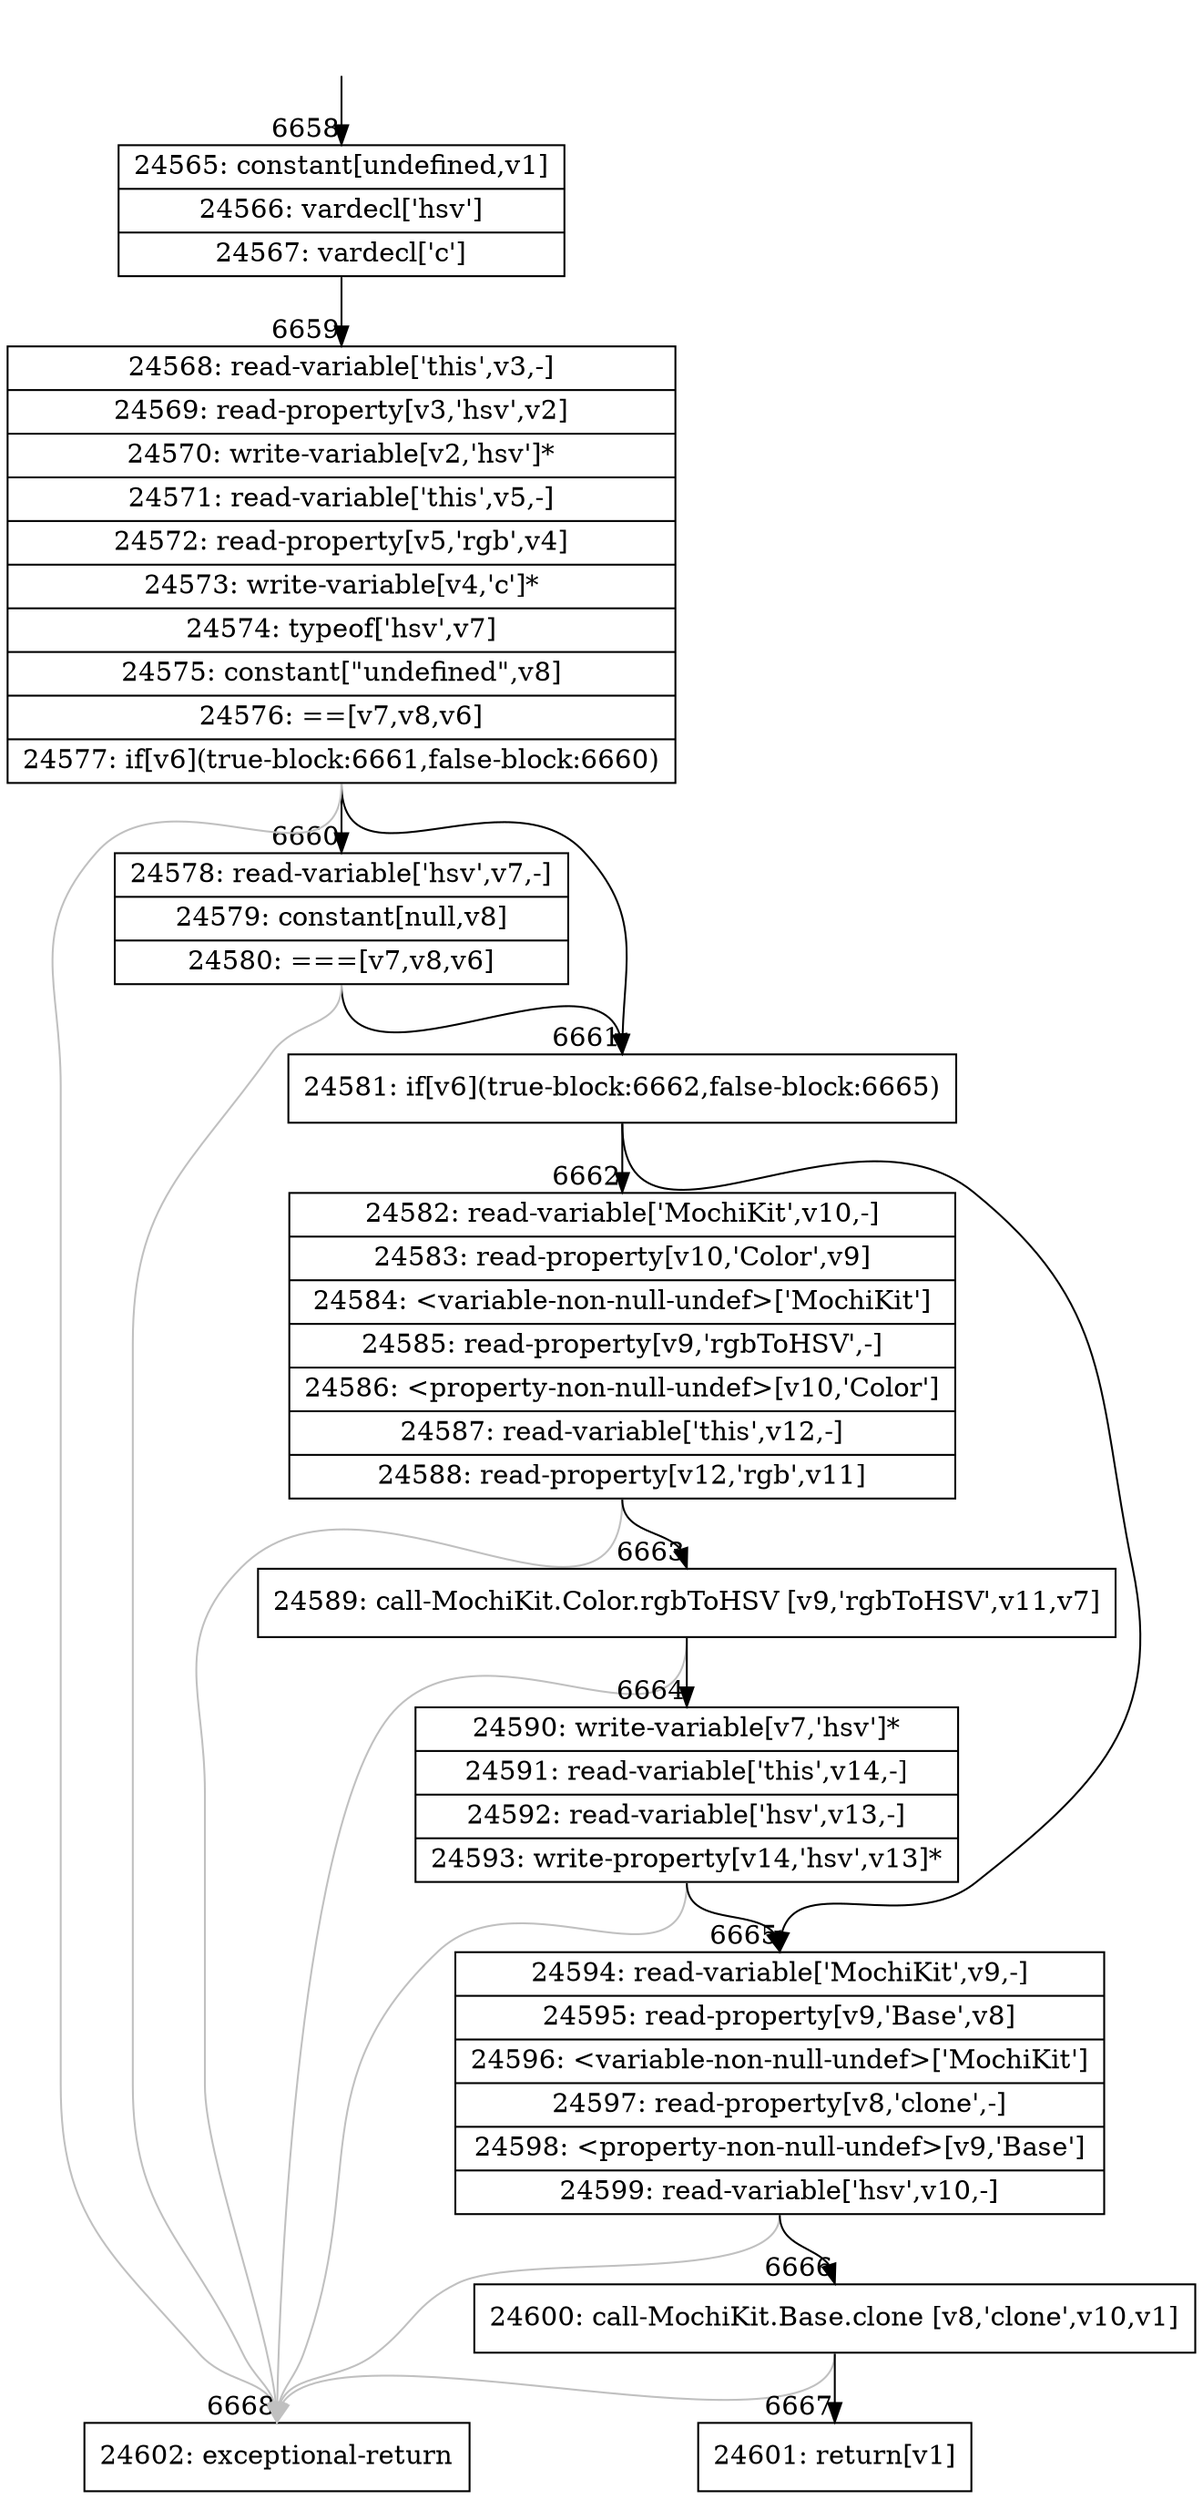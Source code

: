 digraph {
rankdir="TD"
BB_entry448[shape=none,label=""];
BB_entry448 -> BB6658 [tailport=s, headport=n, headlabel="    6658"]
BB6658 [shape=record label="{24565: constant[undefined,v1]|24566: vardecl['hsv']|24567: vardecl['c']}" ] 
BB6658 -> BB6659 [tailport=s, headport=n, headlabel="      6659"]
BB6659 [shape=record label="{24568: read-variable['this',v3,-]|24569: read-property[v3,'hsv',v2]|24570: write-variable[v2,'hsv']*|24571: read-variable['this',v5,-]|24572: read-property[v5,'rgb',v4]|24573: write-variable[v4,'c']*|24574: typeof['hsv',v7]|24575: constant[\"undefined\",v8]|24576: ==[v7,v8,v6]|24577: if[v6](true-block:6661,false-block:6660)}" ] 
BB6659 -> BB6661 [tailport=s, headport=n, headlabel="      6661"]
BB6659 -> BB6660 [tailport=s, headport=n, headlabel="      6660"]
BB6659 -> BB6668 [tailport=s, headport=n, color=gray, headlabel="      6668"]
BB6660 [shape=record label="{24578: read-variable['hsv',v7,-]|24579: constant[null,v8]|24580: ===[v7,v8,v6]}" ] 
BB6660 -> BB6661 [tailport=s, headport=n]
BB6660 -> BB6668 [tailport=s, headport=n, color=gray]
BB6661 [shape=record label="{24581: if[v6](true-block:6662,false-block:6665)}" ] 
BB6661 -> BB6662 [tailport=s, headport=n, headlabel="      6662"]
BB6661 -> BB6665 [tailport=s, headport=n, headlabel="      6665"]
BB6662 [shape=record label="{24582: read-variable['MochiKit',v10,-]|24583: read-property[v10,'Color',v9]|24584: \<variable-non-null-undef\>['MochiKit']|24585: read-property[v9,'rgbToHSV',-]|24586: \<property-non-null-undef\>[v10,'Color']|24587: read-variable['this',v12,-]|24588: read-property[v12,'rgb',v11]}" ] 
BB6662 -> BB6663 [tailport=s, headport=n, headlabel="      6663"]
BB6662 -> BB6668 [tailport=s, headport=n, color=gray]
BB6663 [shape=record label="{24589: call-MochiKit.Color.rgbToHSV [v9,'rgbToHSV',v11,v7]}" ] 
BB6663 -> BB6664 [tailport=s, headport=n, headlabel="      6664"]
BB6663 -> BB6668 [tailport=s, headport=n, color=gray]
BB6664 [shape=record label="{24590: write-variable[v7,'hsv']*|24591: read-variable['this',v14,-]|24592: read-variable['hsv',v13,-]|24593: write-property[v14,'hsv',v13]*}" ] 
BB6664 -> BB6665 [tailport=s, headport=n]
BB6664 -> BB6668 [tailport=s, headport=n, color=gray]
BB6665 [shape=record label="{24594: read-variable['MochiKit',v9,-]|24595: read-property[v9,'Base',v8]|24596: \<variable-non-null-undef\>['MochiKit']|24597: read-property[v8,'clone',-]|24598: \<property-non-null-undef\>[v9,'Base']|24599: read-variable['hsv',v10,-]}" ] 
BB6665 -> BB6666 [tailport=s, headport=n, headlabel="      6666"]
BB6665 -> BB6668 [tailport=s, headport=n, color=gray]
BB6666 [shape=record label="{24600: call-MochiKit.Base.clone [v8,'clone',v10,v1]}" ] 
BB6666 -> BB6667 [tailport=s, headport=n, headlabel="      6667"]
BB6666 -> BB6668 [tailport=s, headport=n, color=gray]
BB6667 [shape=record label="{24601: return[v1]}" ] 
BB6668 [shape=record label="{24602: exceptional-return}" ] 
//#$~ 4697
}
